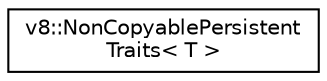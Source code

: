 digraph "Graphical Class Hierarchy"
{
  edge [fontname="Helvetica",fontsize="10",labelfontname="Helvetica",labelfontsize="10"];
  node [fontname="Helvetica",fontsize="10",shape=record];
  rankdir="LR";
  Node1 [label="v8::NonCopyablePersistent\lTraits\< T \>",height=0.2,width=0.4,color="black", fillcolor="white", style="filled",URL="$classv8_1_1NonCopyablePersistentTraits.html"];
}
